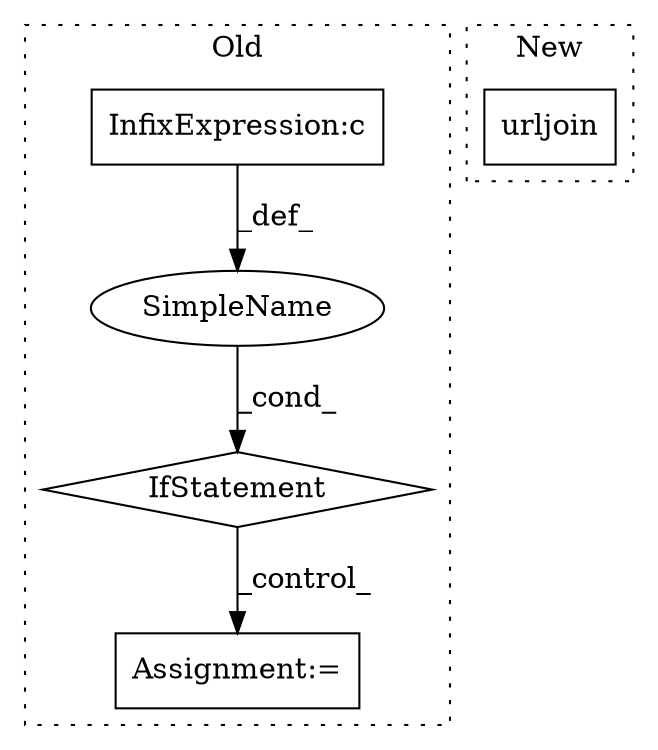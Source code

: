 digraph G {
subgraph cluster0 {
1 [label="IfStatement" a="25" s="4575,4660" l="4,2" shape="diamond"];
3 [label="Assignment:=" a="7" s="4699,4778" l="61,2" shape="box"];
4 [label="SimpleName" a="42" s="" l="" shape="ellipse"];
5 [label="InfixExpression:c" a="27" s="4597" l="4" shape="box"];
label = "Old";
style="dotted";
}
subgraph cluster1 {
2 [label="urljoin" a="32" s="3930,4039" l="8,1" shape="box"];
label = "New";
style="dotted";
}
1 -> 3 [label="_control_"];
4 -> 1 [label="_cond_"];
5 -> 4 [label="_def_"];
}